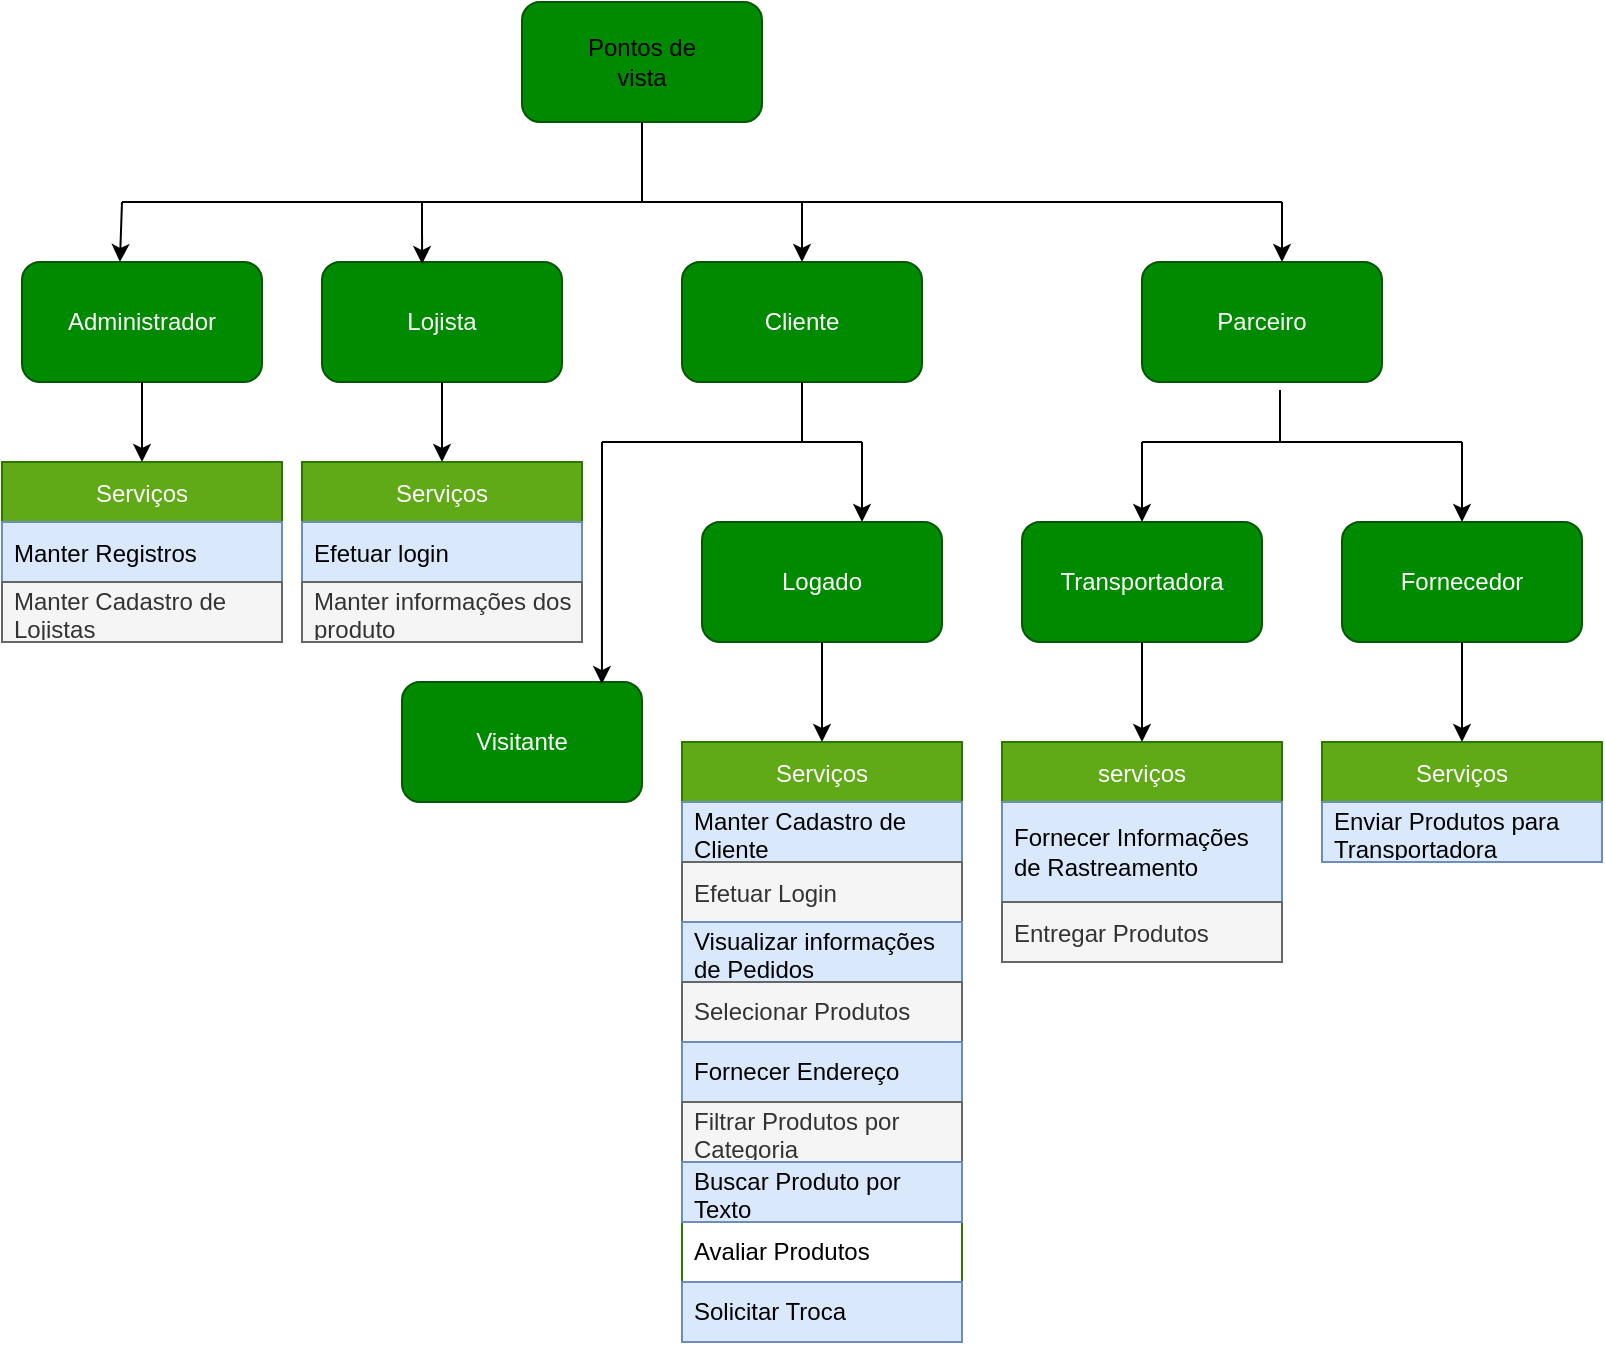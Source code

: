 <mxfile version="17.5.0" type="github">
  <diagram id="cnTASg5wnEuu9MNxB0QG" name="Page-1">
    <mxGraphModel dx="868" dy="452" grid="1" gridSize="10" guides="1" tooltips="1" connect="1" arrows="1" fold="1" page="1" pageScale="1" pageWidth="827" pageHeight="1169" math="0" shadow="0">
      <root>
        <mxCell id="0" />
        <mxCell id="1" parent="0" />
        <mxCell id="seOCv-qq2Y0o12w2nJNq-1" value="" style="rounded=1;whiteSpace=wrap;html=1;fillColor=#008a00;strokeColor=#005700;fontColor=#ffffff;" parent="1" vertex="1">
          <mxGeometry x="280" y="20" width="120" height="60" as="geometry" />
        </mxCell>
        <mxCell id="LTCx7hNPBLf14qu5c2Gg-1" value="Administrador" style="rounded=1;whiteSpace=wrap;html=1;fillColor=#008a00;strokeColor=#005700;fontColor=#ffffff;" vertex="1" parent="1">
          <mxGeometry x="30" y="150" width="120" height="60" as="geometry" />
        </mxCell>
        <mxCell id="LTCx7hNPBLf14qu5c2Gg-2" value="Lojista" style="rounded=1;whiteSpace=wrap;html=1;fillColor=#008a00;strokeColor=#005700;fontColor=#ffffff;" vertex="1" parent="1">
          <mxGeometry x="180" y="150" width="120" height="60" as="geometry" />
        </mxCell>
        <mxCell id="LTCx7hNPBLf14qu5c2Gg-3" value="Cliente" style="rounded=1;whiteSpace=wrap;html=1;fillColor=#008a00;strokeColor=#005700;fontColor=#ffffff;" vertex="1" parent="1">
          <mxGeometry x="360" y="150" width="120" height="60" as="geometry" />
        </mxCell>
        <mxCell id="LTCx7hNPBLf14qu5c2Gg-4" value="Parceiro" style="rounded=1;whiteSpace=wrap;html=1;fillColor=#008a00;strokeColor=#005700;fontColor=#ffffff;" vertex="1" parent="1">
          <mxGeometry x="590" y="150" width="120" height="60" as="geometry" />
        </mxCell>
        <mxCell id="LTCx7hNPBLf14qu5c2Gg-5" value="&lt;div&gt;Pontos de vista&lt;/div&gt;" style="text;html=1;strokeColor=none;fillColor=none;align=center;verticalAlign=middle;whiteSpace=wrap;rounded=0;" vertex="1" parent="1">
          <mxGeometry x="310" y="35" width="60" height="30" as="geometry" />
        </mxCell>
        <mxCell id="LTCx7hNPBLf14qu5c2Gg-10" value="Transportadora" style="rounded=1;whiteSpace=wrap;html=1;fillColor=#008a00;strokeColor=#005700;fontColor=#ffffff;" vertex="1" parent="1">
          <mxGeometry x="530" y="280" width="120" height="60" as="geometry" />
        </mxCell>
        <mxCell id="LTCx7hNPBLf14qu5c2Gg-11" value="Fornecedor" style="rounded=1;whiteSpace=wrap;html=1;fillColor=#008a00;strokeColor=#005700;fontColor=#ffffff;" vertex="1" parent="1">
          <mxGeometry x="690" y="280" width="120" height="60" as="geometry" />
        </mxCell>
        <mxCell id="LTCx7hNPBLf14qu5c2Gg-16" value="" style="endArrow=none;html=1;rounded=0;entryX=0.5;entryY=1;entryDx=0;entryDy=0;" edge="1" parent="1" target="seOCv-qq2Y0o12w2nJNq-1">
          <mxGeometry width="50" height="50" relative="1" as="geometry">
            <mxPoint x="340" y="120" as="sourcePoint" />
            <mxPoint x="440" y="210" as="targetPoint" />
          </mxGeometry>
        </mxCell>
        <mxCell id="LTCx7hNPBLf14qu5c2Gg-17" value="" style="endArrow=none;html=1;rounded=0;" edge="1" parent="1">
          <mxGeometry width="50" height="50" relative="1" as="geometry">
            <mxPoint x="80" y="120" as="sourcePoint" />
            <mxPoint x="660" y="120" as="targetPoint" />
          </mxGeometry>
        </mxCell>
        <mxCell id="LTCx7hNPBLf14qu5c2Gg-19" value="" style="endArrow=classic;html=1;rounded=0;entryX=0.408;entryY=0;entryDx=0;entryDy=0;entryPerimeter=0;" edge="1" parent="1" target="LTCx7hNPBLf14qu5c2Gg-1">
          <mxGeometry width="50" height="50" relative="1" as="geometry">
            <mxPoint x="80" y="120" as="sourcePoint" />
            <mxPoint x="440" y="210" as="targetPoint" />
          </mxGeometry>
        </mxCell>
        <mxCell id="LTCx7hNPBLf14qu5c2Gg-20" value="" style="endArrow=classic;html=1;rounded=0;entryX=0.417;entryY=0.017;entryDx=0;entryDy=0;entryPerimeter=0;" edge="1" parent="1" target="LTCx7hNPBLf14qu5c2Gg-2">
          <mxGeometry width="50" height="50" relative="1" as="geometry">
            <mxPoint x="230" y="120" as="sourcePoint" />
            <mxPoint x="440" y="210" as="targetPoint" />
          </mxGeometry>
        </mxCell>
        <mxCell id="LTCx7hNPBLf14qu5c2Gg-21" value="" style="endArrow=classic;html=1;rounded=0;entryX=0.5;entryY=0;entryDx=0;entryDy=0;" edge="1" parent="1" target="LTCx7hNPBLf14qu5c2Gg-3">
          <mxGeometry width="50" height="50" relative="1" as="geometry">
            <mxPoint x="420" y="120" as="sourcePoint" />
            <mxPoint x="440" y="210" as="targetPoint" />
          </mxGeometry>
        </mxCell>
        <mxCell id="LTCx7hNPBLf14qu5c2Gg-22" value="" style="endArrow=classic;html=1;rounded=0;" edge="1" parent="1">
          <mxGeometry width="50" height="50" relative="1" as="geometry">
            <mxPoint x="660" y="120" as="sourcePoint" />
            <mxPoint x="660" y="150" as="targetPoint" />
          </mxGeometry>
        </mxCell>
        <mxCell id="LTCx7hNPBLf14qu5c2Gg-23" value="" style="endArrow=none;html=1;rounded=0;entryX=0.575;entryY=1.067;entryDx=0;entryDy=0;entryPerimeter=0;" edge="1" parent="1" target="LTCx7hNPBLf14qu5c2Gg-4">
          <mxGeometry width="50" height="50" relative="1" as="geometry">
            <mxPoint x="659" y="240" as="sourcePoint" />
            <mxPoint x="440" y="210" as="targetPoint" />
          </mxGeometry>
        </mxCell>
        <mxCell id="LTCx7hNPBLf14qu5c2Gg-24" value="" style="endArrow=none;html=1;rounded=0;" edge="1" parent="1">
          <mxGeometry width="50" height="50" relative="1" as="geometry">
            <mxPoint x="590" y="240" as="sourcePoint" />
            <mxPoint x="750" y="240" as="targetPoint" />
          </mxGeometry>
        </mxCell>
        <mxCell id="LTCx7hNPBLf14qu5c2Gg-25" value="" style="endArrow=classic;html=1;rounded=0;entryX=0.5;entryY=0;entryDx=0;entryDy=0;" edge="1" parent="1" target="LTCx7hNPBLf14qu5c2Gg-10">
          <mxGeometry width="50" height="50" relative="1" as="geometry">
            <mxPoint x="590" y="240" as="sourcePoint" />
            <mxPoint x="450" y="210" as="targetPoint" />
          </mxGeometry>
        </mxCell>
        <mxCell id="LTCx7hNPBLf14qu5c2Gg-26" value="" style="endArrow=classic;html=1;rounded=0;entryX=0.5;entryY=0;entryDx=0;entryDy=0;" edge="1" parent="1" target="LTCx7hNPBLf14qu5c2Gg-11">
          <mxGeometry width="50" height="50" relative="1" as="geometry">
            <mxPoint x="750" y="240" as="sourcePoint" />
            <mxPoint x="450" y="210" as="targetPoint" />
          </mxGeometry>
        </mxCell>
        <mxCell id="LTCx7hNPBLf14qu5c2Gg-27" value="Serviços" style="swimlane;fontStyle=0;childLayout=stackLayout;horizontal=1;startSize=30;horizontalStack=0;resizeParent=1;resizeParentMax=0;resizeLast=0;collapsible=1;marginBottom=0;fillColor=#60a917;strokeColor=#2D7600;fontColor=#ffffff;" vertex="1" parent="1">
          <mxGeometry x="20" y="250" width="140" height="90" as="geometry" />
        </mxCell>
        <mxCell id="LTCx7hNPBLf14qu5c2Gg-28" value="Manter Registros" style="text;strokeColor=#6c8ebf;fillColor=#dae8fc;align=left;verticalAlign=middle;spacingLeft=4;spacingRight=4;overflow=hidden;points=[[0,0.5],[1,0.5]];portConstraint=eastwest;rotatable=0;" vertex="1" parent="LTCx7hNPBLf14qu5c2Gg-27">
          <mxGeometry y="30" width="140" height="30" as="geometry" />
        </mxCell>
        <mxCell id="LTCx7hNPBLf14qu5c2Gg-29" value="Manter Cadastro de Lojistas" style="text;strokeColor=#666666;fillColor=#f5f5f5;align=left;verticalAlign=middle;spacingLeft=4;spacingRight=4;overflow=hidden;points=[[0,0.5],[1,0.5]];portConstraint=eastwest;rotatable=0;fontColor=#333333;whiteSpace=wrap;" vertex="1" parent="LTCx7hNPBLf14qu5c2Gg-27">
          <mxGeometry y="60" width="140" height="30" as="geometry" />
        </mxCell>
        <mxCell id="LTCx7hNPBLf14qu5c2Gg-31" value="Serviços" style="swimlane;fontStyle=0;childLayout=stackLayout;horizontal=1;startSize=30;horizontalStack=0;resizeParent=1;resizeParentMax=0;resizeLast=0;collapsible=1;marginBottom=0;fillColor=#60a917;strokeColor=#2D7600;fontColor=#ffffff;" vertex="1" parent="1">
          <mxGeometry x="170" y="250" width="140" height="90" as="geometry" />
        </mxCell>
        <mxCell id="LTCx7hNPBLf14qu5c2Gg-32" value="Efetuar login" style="text;strokeColor=#6c8ebf;fillColor=#dae8fc;align=left;verticalAlign=middle;spacingLeft=4;spacingRight=4;overflow=hidden;points=[[0,0.5],[1,0.5]];portConstraint=eastwest;rotatable=0;" vertex="1" parent="LTCx7hNPBLf14qu5c2Gg-31">
          <mxGeometry y="30" width="140" height="30" as="geometry" />
        </mxCell>
        <mxCell id="LTCx7hNPBLf14qu5c2Gg-33" value="Manter informações dos produto" style="text;strokeColor=#666666;fillColor=#f5f5f5;align=left;verticalAlign=middle;spacingLeft=4;spacingRight=4;overflow=hidden;points=[[0,0.5],[1,0.5]];portConstraint=eastwest;rotatable=0;fontColor=#333333;gradientColor=none;whiteSpace=wrap;" vertex="1" parent="LTCx7hNPBLf14qu5c2Gg-31">
          <mxGeometry y="60" width="140" height="30" as="geometry" />
        </mxCell>
        <mxCell id="LTCx7hNPBLf14qu5c2Gg-35" value="Serviços" style="swimlane;fontStyle=0;childLayout=stackLayout;horizontal=1;startSize=30;horizontalStack=0;resizeParent=1;resizeParentMax=0;resizeLast=0;collapsible=1;marginBottom=0;fillColor=#60a917;strokeColor=#2D7600;fontColor=#ffffff;" vertex="1" parent="1">
          <mxGeometry x="360" y="390" width="140" height="300" as="geometry">
            <mxRectangle x="360" y="250" width="80" height="30" as="alternateBounds" />
          </mxGeometry>
        </mxCell>
        <mxCell id="LTCx7hNPBLf14qu5c2Gg-36" value="Manter Cadastro de Cliente" style="text;strokeColor=#6c8ebf;fillColor=#dae8fc;align=left;verticalAlign=middle;spacingLeft=4;spacingRight=4;overflow=hidden;points=[[0,0.5],[1,0.5]];portConstraint=eastwest;rotatable=0;whiteSpace=wrap;" vertex="1" parent="LTCx7hNPBLf14qu5c2Gg-35">
          <mxGeometry y="30" width="140" height="30" as="geometry" />
        </mxCell>
        <mxCell id="LTCx7hNPBLf14qu5c2Gg-37" value="Efetuar Login" style="text;strokeColor=#666666;fillColor=#f5f5f5;align=left;verticalAlign=middle;spacingLeft=4;spacingRight=4;overflow=hidden;points=[[0,0.5],[1,0.5]];portConstraint=eastwest;rotatable=0;fontColor=#333333;" vertex="1" parent="LTCx7hNPBLf14qu5c2Gg-35">
          <mxGeometry y="60" width="140" height="30" as="geometry" />
        </mxCell>
        <mxCell id="LTCx7hNPBLf14qu5c2Gg-38" value="Visualizar informações de Pedidos" style="text;strokeColor=#6c8ebf;fillColor=#dae8fc;align=left;verticalAlign=middle;spacingLeft=4;spacingRight=4;overflow=hidden;points=[[0,0.5],[1,0.5]];portConstraint=eastwest;rotatable=0;whiteSpace=wrap;" vertex="1" parent="LTCx7hNPBLf14qu5c2Gg-35">
          <mxGeometry y="90" width="140" height="30" as="geometry" />
        </mxCell>
        <mxCell id="LTCx7hNPBLf14qu5c2Gg-52" value="Selecionar Produtos" style="text;strokeColor=#666666;fillColor=#f5f5f5;align=left;verticalAlign=middle;spacingLeft=4;spacingRight=4;overflow=hidden;points=[[0,0.5],[1,0.5]];portConstraint=eastwest;rotatable=0;whiteSpace=wrap;fontColor=#333333;" vertex="1" parent="LTCx7hNPBLf14qu5c2Gg-35">
          <mxGeometry y="120" width="140" height="30" as="geometry" />
        </mxCell>
        <mxCell id="LTCx7hNPBLf14qu5c2Gg-53" value="Fornecer Endereço" style="text;strokeColor=#6c8ebf;fillColor=#dae8fc;align=left;verticalAlign=middle;spacingLeft=4;spacingRight=4;overflow=hidden;points=[[0,0.5],[1,0.5]];portConstraint=eastwest;rotatable=0;whiteSpace=wrap;" vertex="1" parent="LTCx7hNPBLf14qu5c2Gg-35">
          <mxGeometry y="150" width="140" height="30" as="geometry" />
        </mxCell>
        <mxCell id="LTCx7hNPBLf14qu5c2Gg-54" value="Filtrar Produtos por Categoria" style="text;strokeColor=#666666;fillColor=#f5f5f5;align=left;verticalAlign=middle;spacingLeft=4;spacingRight=4;overflow=hidden;points=[[0,0.5],[1,0.5]];portConstraint=eastwest;rotatable=0;fontColor=#333333;whiteSpace=wrap;" vertex="1" parent="LTCx7hNPBLf14qu5c2Gg-35">
          <mxGeometry y="180" width="140" height="30" as="geometry" />
        </mxCell>
        <mxCell id="LTCx7hNPBLf14qu5c2Gg-55" value="Buscar Produto por Texto" style="text;strokeColor=#6c8ebf;fillColor=#dae8fc;align=left;verticalAlign=middle;spacingLeft=4;spacingRight=4;overflow=hidden;points=[[0,0.5],[1,0.5]];portConstraint=eastwest;rotatable=0;whiteSpace=wrap;" vertex="1" parent="LTCx7hNPBLf14qu5c2Gg-35">
          <mxGeometry y="210" width="140" height="30" as="geometry" />
        </mxCell>
        <mxCell id="LTCx7hNPBLf14qu5c2Gg-56" value="Avaliar Produtos" style="text;align=left;verticalAlign=middle;spacingLeft=4;spacingRight=4;overflow=hidden;points=[[0,0.5],[1,0.5]];portConstraint=eastwest;rotatable=0;whiteSpace=wrap;" vertex="1" parent="LTCx7hNPBLf14qu5c2Gg-35">
          <mxGeometry y="240" width="140" height="30" as="geometry" />
        </mxCell>
        <mxCell id="LTCx7hNPBLf14qu5c2Gg-57" value="Solicitar Troca" style="text;strokeColor=#6c8ebf;fillColor=#dae8fc;align=left;verticalAlign=middle;spacingLeft=4;spacingRight=4;overflow=hidden;points=[[0,0.5],[1,0.5]];portConstraint=eastwest;rotatable=0;whiteSpace=wrap;" vertex="1" parent="LTCx7hNPBLf14qu5c2Gg-35">
          <mxGeometry y="270" width="140" height="30" as="geometry" />
        </mxCell>
        <mxCell id="LTCx7hNPBLf14qu5c2Gg-39" value="serviços" style="swimlane;fontStyle=0;childLayout=stackLayout;horizontal=1;startSize=30;horizontalStack=0;resizeParent=1;resizeParentMax=0;resizeLast=0;collapsible=1;marginBottom=0;fillColor=#60a917;strokeColor=#2D7600;fontColor=#ffffff;" vertex="1" parent="1">
          <mxGeometry x="520" y="390" width="140" height="110" as="geometry" />
        </mxCell>
        <mxCell id="LTCx7hNPBLf14qu5c2Gg-40" value="Fornecer Informações de Rastreamento" style="text;strokeColor=#6c8ebf;fillColor=#dae8fc;align=left;verticalAlign=middle;spacingLeft=4;spacingRight=4;overflow=hidden;points=[[0,0.5],[1,0.5]];portConstraint=eastwest;rotatable=0;whiteSpace=wrap;" vertex="1" parent="LTCx7hNPBLf14qu5c2Gg-39">
          <mxGeometry y="30" width="140" height="50" as="geometry" />
        </mxCell>
        <mxCell id="LTCx7hNPBLf14qu5c2Gg-41" value="Entregar Produtos" style="text;strokeColor=#666666;fillColor=#f5f5f5;align=left;verticalAlign=middle;spacingLeft=4;spacingRight=4;overflow=hidden;points=[[0,0.5],[1,0.5]];portConstraint=eastwest;rotatable=0;fontColor=#333333;" vertex="1" parent="LTCx7hNPBLf14qu5c2Gg-39">
          <mxGeometry y="80" width="140" height="30" as="geometry" />
        </mxCell>
        <mxCell id="LTCx7hNPBLf14qu5c2Gg-43" value="Serviços" style="swimlane;fontStyle=0;childLayout=stackLayout;horizontal=1;startSize=30;horizontalStack=0;resizeParent=1;resizeParentMax=0;resizeLast=0;collapsible=1;marginBottom=0;fillColor=#60a917;strokeColor=#2D7600;fontColor=#ffffff;" vertex="1" parent="1">
          <mxGeometry x="680" y="390" width="140" height="60" as="geometry" />
        </mxCell>
        <mxCell id="LTCx7hNPBLf14qu5c2Gg-44" value="Enviar Produtos para Transportadora" style="text;strokeColor=#6c8ebf;fillColor=#dae8fc;align=left;verticalAlign=middle;spacingLeft=4;spacingRight=4;overflow=hidden;points=[[0,0.5],[1,0.5]];portConstraint=eastwest;rotatable=0;whiteSpace=wrap;" vertex="1" parent="LTCx7hNPBLf14qu5c2Gg-43">
          <mxGeometry y="30" width="140" height="30" as="geometry" />
        </mxCell>
        <mxCell id="LTCx7hNPBLf14qu5c2Gg-47" value="" style="endArrow=classic;html=1;rounded=0;" edge="1" parent="1">
          <mxGeometry width="50" height="50" relative="1" as="geometry">
            <mxPoint x="450" y="240" as="sourcePoint" />
            <mxPoint x="450" y="280" as="targetPoint" />
          </mxGeometry>
        </mxCell>
        <mxCell id="LTCx7hNPBLf14qu5c2Gg-48" value="" style="endArrow=classic;html=1;rounded=0;exitX=0.5;exitY=1;exitDx=0;exitDy=0;entryX=0.5;entryY=0;entryDx=0;entryDy=0;" edge="1" parent="1" source="LTCx7hNPBLf14qu5c2Gg-2" target="LTCx7hNPBLf14qu5c2Gg-31">
          <mxGeometry width="50" height="50" relative="1" as="geometry">
            <mxPoint x="360" y="310" as="sourcePoint" />
            <mxPoint x="410" y="260" as="targetPoint" />
          </mxGeometry>
        </mxCell>
        <mxCell id="LTCx7hNPBLf14qu5c2Gg-49" value="" style="endArrow=classic;html=1;rounded=0;exitX=0.5;exitY=1;exitDx=0;exitDy=0;entryX=0.5;entryY=0;entryDx=0;entryDy=0;" edge="1" parent="1" source="LTCx7hNPBLf14qu5c2Gg-1" target="LTCx7hNPBLf14qu5c2Gg-27">
          <mxGeometry width="50" height="50" relative="1" as="geometry">
            <mxPoint x="360" y="310" as="sourcePoint" />
            <mxPoint x="410" y="260" as="targetPoint" />
          </mxGeometry>
        </mxCell>
        <mxCell id="LTCx7hNPBLf14qu5c2Gg-50" value="" style="endArrow=classic;html=1;rounded=0;exitX=0.5;exitY=1;exitDx=0;exitDy=0;entryX=0.5;entryY=0;entryDx=0;entryDy=0;" edge="1" parent="1" source="LTCx7hNPBLf14qu5c2Gg-10" target="LTCx7hNPBLf14qu5c2Gg-39">
          <mxGeometry width="50" height="50" relative="1" as="geometry">
            <mxPoint x="390" y="310" as="sourcePoint" />
            <mxPoint x="440" y="260" as="targetPoint" />
          </mxGeometry>
        </mxCell>
        <mxCell id="LTCx7hNPBLf14qu5c2Gg-51" value="" style="endArrow=classic;html=1;rounded=0;exitX=0.5;exitY=1;exitDx=0;exitDy=0;entryX=0.5;entryY=0;entryDx=0;entryDy=0;" edge="1" parent="1" source="LTCx7hNPBLf14qu5c2Gg-11" target="LTCx7hNPBLf14qu5c2Gg-43">
          <mxGeometry width="50" height="50" relative="1" as="geometry">
            <mxPoint x="390" y="310" as="sourcePoint" />
            <mxPoint x="440" y="260" as="targetPoint" />
          </mxGeometry>
        </mxCell>
        <mxCell id="LTCx7hNPBLf14qu5c2Gg-58" value="Logado" style="rounded=1;whiteSpace=wrap;html=1;fillColor=#008a00;fontColor=#ffffff;strokeColor=#005700;" vertex="1" parent="1">
          <mxGeometry x="370" y="280" width="120" height="60" as="geometry" />
        </mxCell>
        <mxCell id="LTCx7hNPBLf14qu5c2Gg-59" value="" style="endArrow=none;html=1;rounded=0;" edge="1" parent="1">
          <mxGeometry width="50" height="50" relative="1" as="geometry">
            <mxPoint x="320" y="240" as="sourcePoint" />
            <mxPoint x="450" y="240" as="targetPoint" />
          </mxGeometry>
        </mxCell>
        <mxCell id="LTCx7hNPBLf14qu5c2Gg-61" value="" style="endArrow=none;html=1;rounded=0;entryX=0.5;entryY=1;entryDx=0;entryDy=0;" edge="1" parent="1" target="LTCx7hNPBLf14qu5c2Gg-3">
          <mxGeometry width="50" height="50" relative="1" as="geometry">
            <mxPoint x="420" y="240" as="sourcePoint" />
            <mxPoint x="450" y="320" as="targetPoint" />
          </mxGeometry>
        </mxCell>
        <mxCell id="LTCx7hNPBLf14qu5c2Gg-62" value="Visitante" style="rounded=1;whiteSpace=wrap;html=1;fillColor=#008a00;fontColor=#ffffff;strokeColor=#005700;" vertex="1" parent="1">
          <mxGeometry x="220" y="360" width="120" height="60" as="geometry" />
        </mxCell>
        <mxCell id="LTCx7hNPBLf14qu5c2Gg-63" value="" style="endArrow=classic;html=1;rounded=0;entryX=0.5;entryY=0;entryDx=0;entryDy=0;exitX=0.5;exitY=1;exitDx=0;exitDy=0;" edge="1" parent="1" source="LTCx7hNPBLf14qu5c2Gg-58" target="LTCx7hNPBLf14qu5c2Gg-35">
          <mxGeometry width="50" height="50" relative="1" as="geometry">
            <mxPoint x="420" y="370" as="sourcePoint" />
            <mxPoint x="470" y="320" as="targetPoint" />
          </mxGeometry>
        </mxCell>
        <mxCell id="LTCx7hNPBLf14qu5c2Gg-64" value="" style="endArrow=classic;html=1;rounded=0;entryX=0.833;entryY=0.017;entryDx=0;entryDy=0;entryPerimeter=0;" edge="1" parent="1" target="LTCx7hNPBLf14qu5c2Gg-62">
          <mxGeometry width="50" height="50" relative="1" as="geometry">
            <mxPoint x="320" y="240" as="sourcePoint" />
            <mxPoint x="470" y="320" as="targetPoint" />
          </mxGeometry>
        </mxCell>
      </root>
    </mxGraphModel>
  </diagram>
</mxfile>
